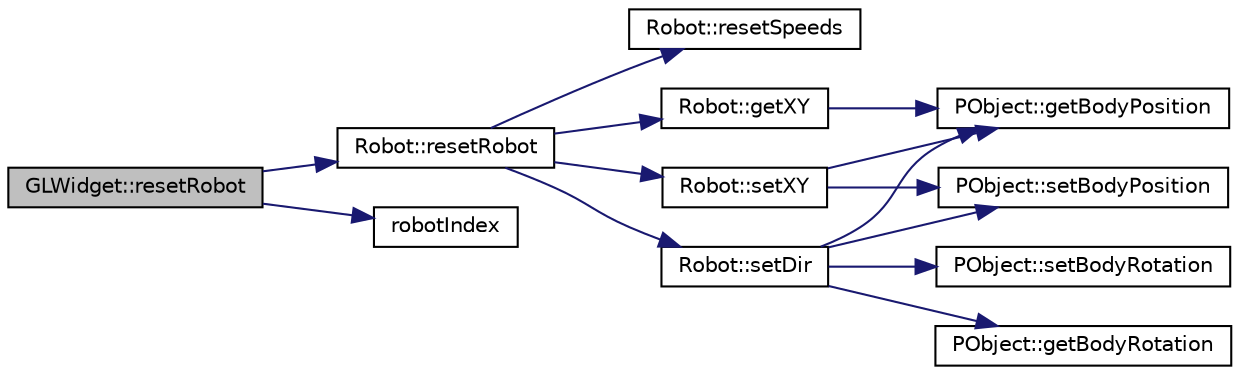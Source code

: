 digraph "GLWidget::resetRobot"
{
 // INTERACTIVE_SVG=YES
  edge [fontname="Helvetica",fontsize="10",labelfontname="Helvetica",labelfontsize="10"];
  node [fontname="Helvetica",fontsize="10",shape=record];
  rankdir="LR";
  Node1 [label="GLWidget::resetRobot",height=0.2,width=0.4,color="black", fillcolor="grey75", style="filled", fontcolor="black"];
  Node1 -> Node2 [color="midnightblue",fontsize="10",style="solid",fontname="Helvetica"];
  Node2 [label="Robot::resetRobot",height=0.2,width=0.4,color="black", fillcolor="white", style="filled",URL="$d4/d84/class_robot.html#a998cd0e4c8b4b1240bb5ffe221bb0d01"];
  Node2 -> Node3 [color="midnightblue",fontsize="10",style="solid",fontname="Helvetica"];
  Node3 [label="Robot::resetSpeeds",height=0.2,width=0.4,color="black", fillcolor="white", style="filled",URL="$d4/d84/class_robot.html#a660544998a477896c1c7be8d97ae65e5"];
  Node2 -> Node4 [color="midnightblue",fontsize="10",style="solid",fontname="Helvetica"];
  Node4 [label="Robot::getXY",height=0.2,width=0.4,color="black", fillcolor="white", style="filled",URL="$d4/d84/class_robot.html#ac55bcaf576c29263c83a15a3035b8391"];
  Node4 -> Node5 [color="midnightblue",fontsize="10",style="solid",fontname="Helvetica"];
  Node5 [label="PObject::getBodyPosition",height=0.2,width=0.4,color="black", fillcolor="white", style="filled",URL="$d1/d18/class_p_object.html#aa490b8b18ef6a51e9816d0da40da237d"];
  Node2 -> Node6 [color="midnightblue",fontsize="10",style="solid",fontname="Helvetica"];
  Node6 [label="Robot::setXY",height=0.2,width=0.4,color="black", fillcolor="white", style="filled",URL="$d4/d84/class_robot.html#a1ba3a89dad410e184d8dac72ccbe6875"];
  Node6 -> Node5 [color="midnightblue",fontsize="10",style="solid",fontname="Helvetica"];
  Node6 -> Node7 [color="midnightblue",fontsize="10",style="solid",fontname="Helvetica"];
  Node7 [label="PObject::setBodyPosition",height=0.2,width=0.4,color="black", fillcolor="white", style="filled",URL="$d1/d18/class_p_object.html#a43b4248e78b3f3934dfc329a57eb0688"];
  Node2 -> Node8 [color="midnightblue",fontsize="10",style="solid",fontname="Helvetica"];
  Node8 [label="Robot::setDir",height=0.2,width=0.4,color="black", fillcolor="white", style="filled",URL="$d4/d84/class_robot.html#a477e45893bbd07b5ff94f36f6fed12c6"];
  Node8 -> Node9 [color="midnightblue",fontsize="10",style="solid",fontname="Helvetica"];
  Node9 [label="PObject::setBodyRotation",height=0.2,width=0.4,color="black", fillcolor="white", style="filled",URL="$d1/d18/class_p_object.html#acfa7612aa632c8402cc7b44eb31f53a1"];
  Node8 -> Node5 [color="midnightblue",fontsize="10",style="solid",fontname="Helvetica"];
  Node8 -> Node10 [color="midnightblue",fontsize="10",style="solid",fontname="Helvetica"];
  Node10 [label="PObject::getBodyRotation",height=0.2,width=0.4,color="black", fillcolor="white", style="filled",URL="$d1/d18/class_p_object.html#affbd2be80d75e8311b7ec9f42b24d439"];
  Node8 -> Node7 [color="midnightblue",fontsize="10",style="solid",fontname="Helvetica"];
  Node1 -> Node11 [color="midnightblue",fontsize="10",style="solid",fontname="Helvetica"];
  Node11 [label="robotIndex",height=0.2,width=0.4,color="black", fillcolor="white", style="filled",URL="$d4/d4c/sslworld_8h.html#adc28e5d519f95cbce6aed7c31e2053a0"];
}
